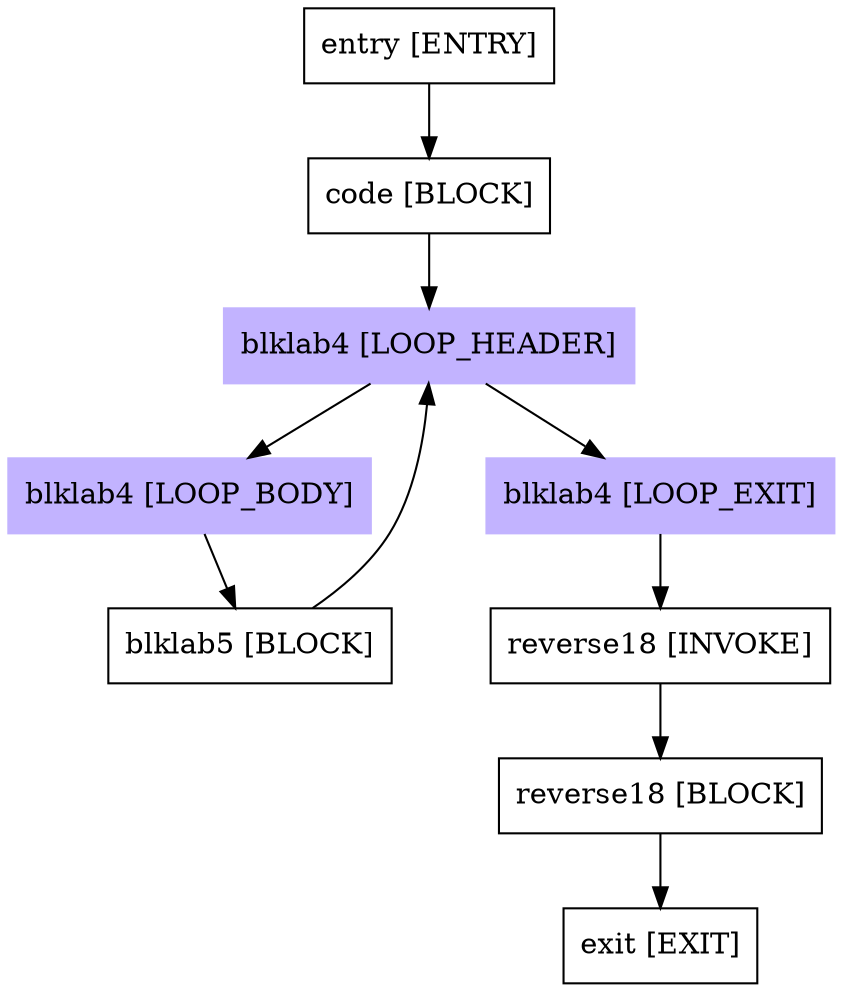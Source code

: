 digraph main{
"entry [ENTRY]"[shape=box];
"code [BLOCK]"[shape=box];
"blklab4 [LOOP_HEADER]"[shape=box,style=filled,color=".7 .3 1.0"];
"blklab4 [LOOP_BODY]"[shape=box,style=filled,color=".7 .3 1.0"];
"blklab4 [LOOP_EXIT]"[shape=box,style=filled,color=".7 .3 1.0"];
"blklab5 [BLOCK]"[shape=box];
"reverse18 [INVOKE]"[shape=box];
"reverse18 [BLOCK]"[shape=box];
"exit [EXIT]"[shape=box];
"entry [ENTRY]"->"code [BLOCK]";
"code [BLOCK]"->"blklab4 [LOOP_HEADER]";
"blklab4 [LOOP_HEADER]"->"blklab4 [LOOP_BODY]";
"blklab4 [LOOP_HEADER]"->"blklab4 [LOOP_EXIT]";
"blklab4 [LOOP_BODY]"->"blklab5 [BLOCK]";
"blklab4 [LOOP_EXIT]"->"reverse18 [INVOKE]";
"blklab5 [BLOCK]"->"blklab4 [LOOP_HEADER]";
"reverse18 [INVOKE]"->"reverse18 [BLOCK]";
"reverse18 [BLOCK]"->"exit [EXIT]";

}

